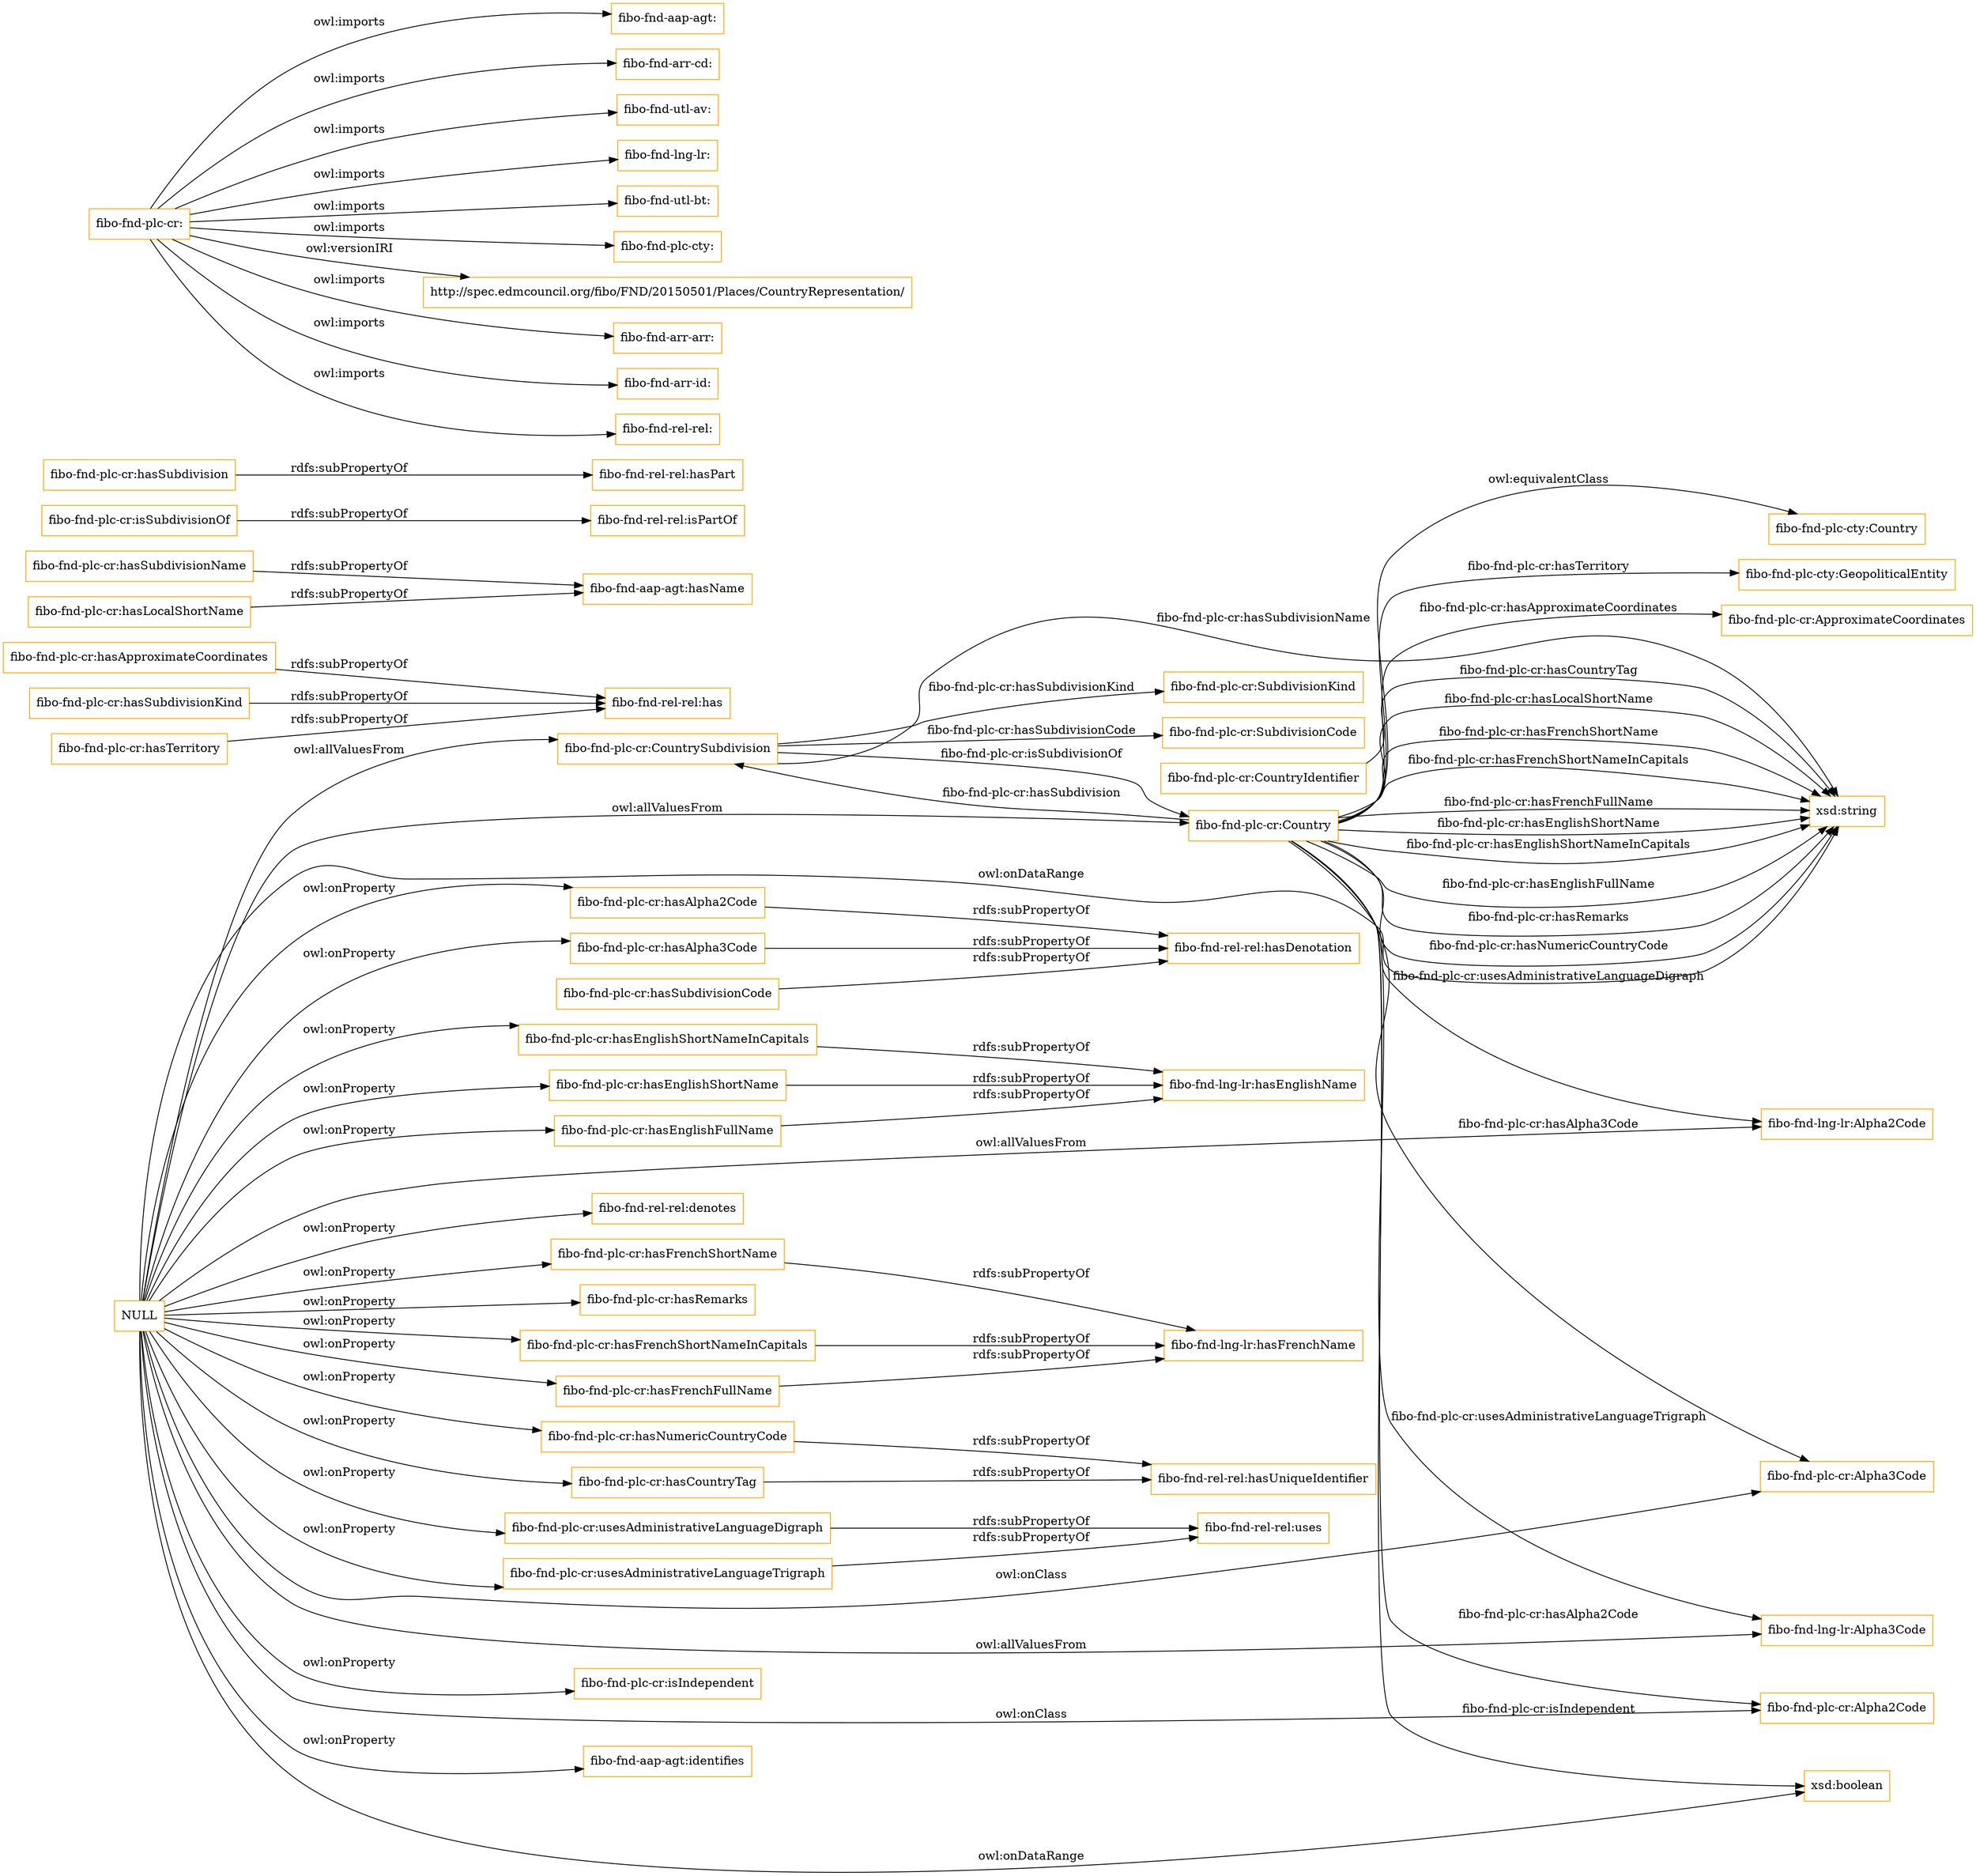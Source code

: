 digraph ar2dtool_diagram { 
rankdir=LR;
size="1501"
node [shape = rectangle, color="orange"]; "fibo-fnd-plc-cr:SubdivisionKind" "fibo-fnd-plc-cr:SubdivisionCode" "fibo-fnd-plc-cr:CountrySubdivision" "fibo-fnd-plc-cr:CountryIdentifier" "fibo-fnd-plc-cr:Country" "fibo-fnd-plc-cr:ApproximateCoordinates" "fibo-fnd-plc-cr:Alpha3Code" "fibo-fnd-plc-cr:Alpha2Code" ; /*classes style*/
	"fibo-fnd-plc-cr:hasAlpha2Code" -> "fibo-fnd-rel-rel:hasDenotation" [ label = "rdfs:subPropertyOf" ];
	"NULL" -> "fibo-fnd-plc-cr:hasEnglishShortNameInCapitals" [ label = "owl:onProperty" ];
	"NULL" -> "fibo-fnd-plc-cr:hasAlpha2Code" [ label = "owl:onProperty" ];
	"NULL" -> "fibo-fnd-plc-cr:hasEnglishShortName" [ label = "owl:onProperty" ];
	"NULL" -> "fibo-fnd-rel-rel:denotes" [ label = "owl:onProperty" ];
	"NULL" -> "fibo-fnd-plc-cr:hasAlpha3Code" [ label = "owl:onProperty" ];
	"NULL" -> "xsd:boolean" [ label = "owl:onDataRange" ];
	"NULL" -> "fibo-fnd-plc-cr:Alpha2Code" [ label = "owl:onClass" ];
	"NULL" -> "fibo-fnd-plc-cr:hasRemarks" [ label = "owl:onProperty" ];
	"NULL" -> "fibo-fnd-plc-cr:hasFrenchFullName" [ label = "owl:onProperty" ];
	"NULL" -> "fibo-fnd-plc-cr:hasNumericCountryCode" [ label = "owl:onProperty" ];
	"NULL" -> "fibo-fnd-plc-cr:usesAdministrativeLanguageDigraph" [ label = "owl:onProperty" ];
	"NULL" -> "fibo-fnd-plc-cr:Alpha3Code" [ label = "owl:onClass" ];
	"NULL" -> "fibo-fnd-plc-cr:hasEnglishFullName" [ label = "owl:onProperty" ];
	"NULL" -> "fibo-fnd-plc-cr:usesAdministrativeLanguageTrigraph" [ label = "owl:onProperty" ];
	"NULL" -> "xsd:string" [ label = "owl:onDataRange" ];
	"NULL" -> "fibo-fnd-plc-cr:isIndependent" [ label = "owl:onProperty" ];
	"NULL" -> "fibo-fnd-lng-lr:Alpha2Code" [ label = "owl:allValuesFrom" ];
	"NULL" -> "fibo-fnd-aap-agt:identifies" [ label = "owl:onProperty" ];
	"NULL" -> "fibo-fnd-plc-cr:Country" [ label = "owl:allValuesFrom" ];
	"NULL" -> "fibo-fnd-plc-cr:hasCountryTag" [ label = "owl:onProperty" ];
	"NULL" -> "fibo-fnd-plc-cr:CountrySubdivision" [ label = "owl:allValuesFrom" ];
	"NULL" -> "fibo-fnd-lng-lr:Alpha3Code" [ label = "owl:allValuesFrom" ];
	"NULL" -> "fibo-fnd-plc-cr:hasFrenchShortName" [ label = "owl:onProperty" ];
	"NULL" -> "fibo-fnd-plc-cr:hasFrenchShortNameInCapitals" [ label = "owl:onProperty" ];
	"fibo-fnd-plc-cr:hasEnglishShortName" -> "fibo-fnd-lng-lr:hasEnglishName" [ label = "rdfs:subPropertyOf" ];
	"fibo-fnd-plc-cr:hasCountryTag" -> "fibo-fnd-rel-rel:hasUniqueIdentifier" [ label = "rdfs:subPropertyOf" ];
	"fibo-fnd-plc-cr:hasEnglishFullName" -> "fibo-fnd-lng-lr:hasEnglishName" [ label = "rdfs:subPropertyOf" ];
	"fibo-fnd-plc-cr:hasApproximateCoordinates" -> "fibo-fnd-rel-rel:has" [ label = "rdfs:subPropertyOf" ];
	"fibo-fnd-plc-cr:Country" -> "fibo-fnd-plc-cty:Country" [ label = "owl:equivalentClass" ];
	"fibo-fnd-plc-cr:hasSubdivisionKind" -> "fibo-fnd-rel-rel:has" [ label = "rdfs:subPropertyOf" ];
	"fibo-fnd-plc-cr:usesAdministrativeLanguageTrigraph" -> "fibo-fnd-rel-rel:uses" [ label = "rdfs:subPropertyOf" ];
	"fibo-fnd-plc-cr:hasEnglishShortNameInCapitals" -> "fibo-fnd-lng-lr:hasEnglishName" [ label = "rdfs:subPropertyOf" ];
	"fibo-fnd-plc-cr:hasNumericCountryCode" -> "fibo-fnd-rel-rel:hasUniqueIdentifier" [ label = "rdfs:subPropertyOf" ];
	"fibo-fnd-plc-cr:hasSubdivisionName" -> "fibo-fnd-aap-agt:hasName" [ label = "rdfs:subPropertyOf" ];
	"fibo-fnd-plc-cr:hasFrenchShortNameInCapitals" -> "fibo-fnd-lng-lr:hasFrenchName" [ label = "rdfs:subPropertyOf" ];
	"fibo-fnd-plc-cr:isSubdivisionOf" -> "fibo-fnd-rel-rel:isPartOf" [ label = "rdfs:subPropertyOf" ];
	"fibo-fnd-plc-cr:hasFrenchFullName" -> "fibo-fnd-lng-lr:hasFrenchName" [ label = "rdfs:subPropertyOf" ];
	"fibo-fnd-plc-cr:hasFrenchShortName" -> "fibo-fnd-lng-lr:hasFrenchName" [ label = "rdfs:subPropertyOf" ];
	"fibo-fnd-plc-cr:usesAdministrativeLanguageDigraph" -> "fibo-fnd-rel-rel:uses" [ label = "rdfs:subPropertyOf" ];
	"fibo-fnd-plc-cr:hasSubdivision" -> "fibo-fnd-rel-rel:hasPart" [ label = "rdfs:subPropertyOf" ];
	"fibo-fnd-plc-cr:hasAlpha3Code" -> "fibo-fnd-rel-rel:hasDenotation" [ label = "rdfs:subPropertyOf" ];
	"fibo-fnd-plc-cr:hasLocalShortName" -> "fibo-fnd-aap-agt:hasName" [ label = "rdfs:subPropertyOf" ];
	"fibo-fnd-plc-cr:" -> "fibo-fnd-aap-agt:" [ label = "owl:imports" ];
	"fibo-fnd-plc-cr:" -> "fibo-fnd-arr-cd:" [ label = "owl:imports" ];
	"fibo-fnd-plc-cr:" -> "fibo-fnd-utl-av:" [ label = "owl:imports" ];
	"fibo-fnd-plc-cr:" -> "fibo-fnd-lng-lr:" [ label = "owl:imports" ];
	"fibo-fnd-plc-cr:" -> "fibo-fnd-utl-bt:" [ label = "owl:imports" ];
	"fibo-fnd-plc-cr:" -> "fibo-fnd-plc-cty:" [ label = "owl:imports" ];
	"fibo-fnd-plc-cr:" -> "http://spec.edmcouncil.org/fibo/FND/20150501/Places/CountryRepresentation/" [ label = "owl:versionIRI" ];
	"fibo-fnd-plc-cr:" -> "fibo-fnd-arr-arr:" [ label = "owl:imports" ];
	"fibo-fnd-plc-cr:" -> "fibo-fnd-arr-id:" [ label = "owl:imports" ];
	"fibo-fnd-plc-cr:" -> "fibo-fnd-rel-rel:" [ label = "owl:imports" ];
	"fibo-fnd-plc-cr:hasTerritory" -> "fibo-fnd-rel-rel:has" [ label = "rdfs:subPropertyOf" ];
	"fibo-fnd-plc-cr:hasSubdivisionCode" -> "fibo-fnd-rel-rel:hasDenotation" [ label = "rdfs:subPropertyOf" ];
	"fibo-fnd-plc-cr:Country" -> "xsd:string" [ label = "fibo-fnd-plc-cr:hasEnglishFullName" ];
	"fibo-fnd-plc-cr:CountrySubdivision" -> "fibo-fnd-plc-cr:Country" [ label = "fibo-fnd-plc-cr:isSubdivisionOf" ];
	"fibo-fnd-plc-cr:Country" -> "fibo-fnd-lng-lr:Alpha2Code" [ label = "fibo-fnd-plc-cr:usesAdministrativeLanguageDigraph" ];
	"fibo-fnd-plc-cr:Country" -> "xsd:string" [ label = "fibo-fnd-plc-cr:hasRemarks" ];
	"fibo-fnd-plc-cr:Country" -> "fibo-fnd-plc-cr:Alpha3Code" [ label = "fibo-fnd-plc-cr:hasAlpha3Code" ];
	"fibo-fnd-plc-cr:Country" -> "xsd:string" [ label = "fibo-fnd-plc-cr:hasNumericCountryCode" ];
	"fibo-fnd-plc-cr:Country" -> "fibo-fnd-plc-cr:ApproximateCoordinates" [ label = "fibo-fnd-plc-cr:hasApproximateCoordinates" ];
	"fibo-fnd-plc-cr:Country" -> "fibo-fnd-plc-cr:Alpha2Code" [ label = "fibo-fnd-plc-cr:hasAlpha2Code" ];
	"fibo-fnd-plc-cr:Country" -> "xsd:string" [ label = "fibo-fnd-plc-cr:hasLocalShortName" ];
	"fibo-fnd-plc-cr:Country" -> "xsd:string" [ label = "fibo-fnd-plc-cr:hasFrenchShortName" ];
	"fibo-fnd-plc-cr:CountrySubdivision" -> "fibo-fnd-plc-cr:SubdivisionKind" [ label = "fibo-fnd-plc-cr:hasSubdivisionKind" ];
	"fibo-fnd-plc-cr:Country" -> "fibo-fnd-lng-lr:Alpha3Code" [ label = "fibo-fnd-plc-cr:usesAdministrativeLanguageTrigraph" ];
	"fibo-fnd-plc-cr:CountrySubdivision" -> "fibo-fnd-plc-cr:SubdivisionCode" [ label = "fibo-fnd-plc-cr:hasSubdivisionCode" ];
	"fibo-fnd-plc-cr:Country" -> "xsd:string" [ label = "fibo-fnd-plc-cr:hasFrenchShortNameInCapitals" ];
	"fibo-fnd-plc-cr:Country" -> "fibo-fnd-plc-cty:GeopoliticalEntity" [ label = "fibo-fnd-plc-cr:hasTerritory" ];
	"fibo-fnd-plc-cr:Country" -> "xsd:string" [ label = "fibo-fnd-plc-cr:hasFrenchFullName" ];
	"fibo-fnd-plc-cr:Country" -> "xsd:string" [ label = "fibo-fnd-plc-cr:hasEnglishShortName" ];
	"fibo-fnd-plc-cr:CountrySubdivision" -> "xsd:string" [ label = "fibo-fnd-plc-cr:hasSubdivisionName" ];
	"fibo-fnd-plc-cr:Country" -> "fibo-fnd-plc-cr:CountrySubdivision" [ label = "fibo-fnd-plc-cr:hasSubdivision" ];
	"fibo-fnd-plc-cr:Country" -> "xsd:string" [ label = "fibo-fnd-plc-cr:hasEnglishShortNameInCapitals" ];
	"fibo-fnd-plc-cr:Country" -> "xsd:boolean" [ label = "fibo-fnd-plc-cr:isIndependent" ];
	"fibo-fnd-plc-cr:CountryIdentifier" -> "xsd:string" [ label = "fibo-fnd-plc-cr:hasCountryTag" ];

}
